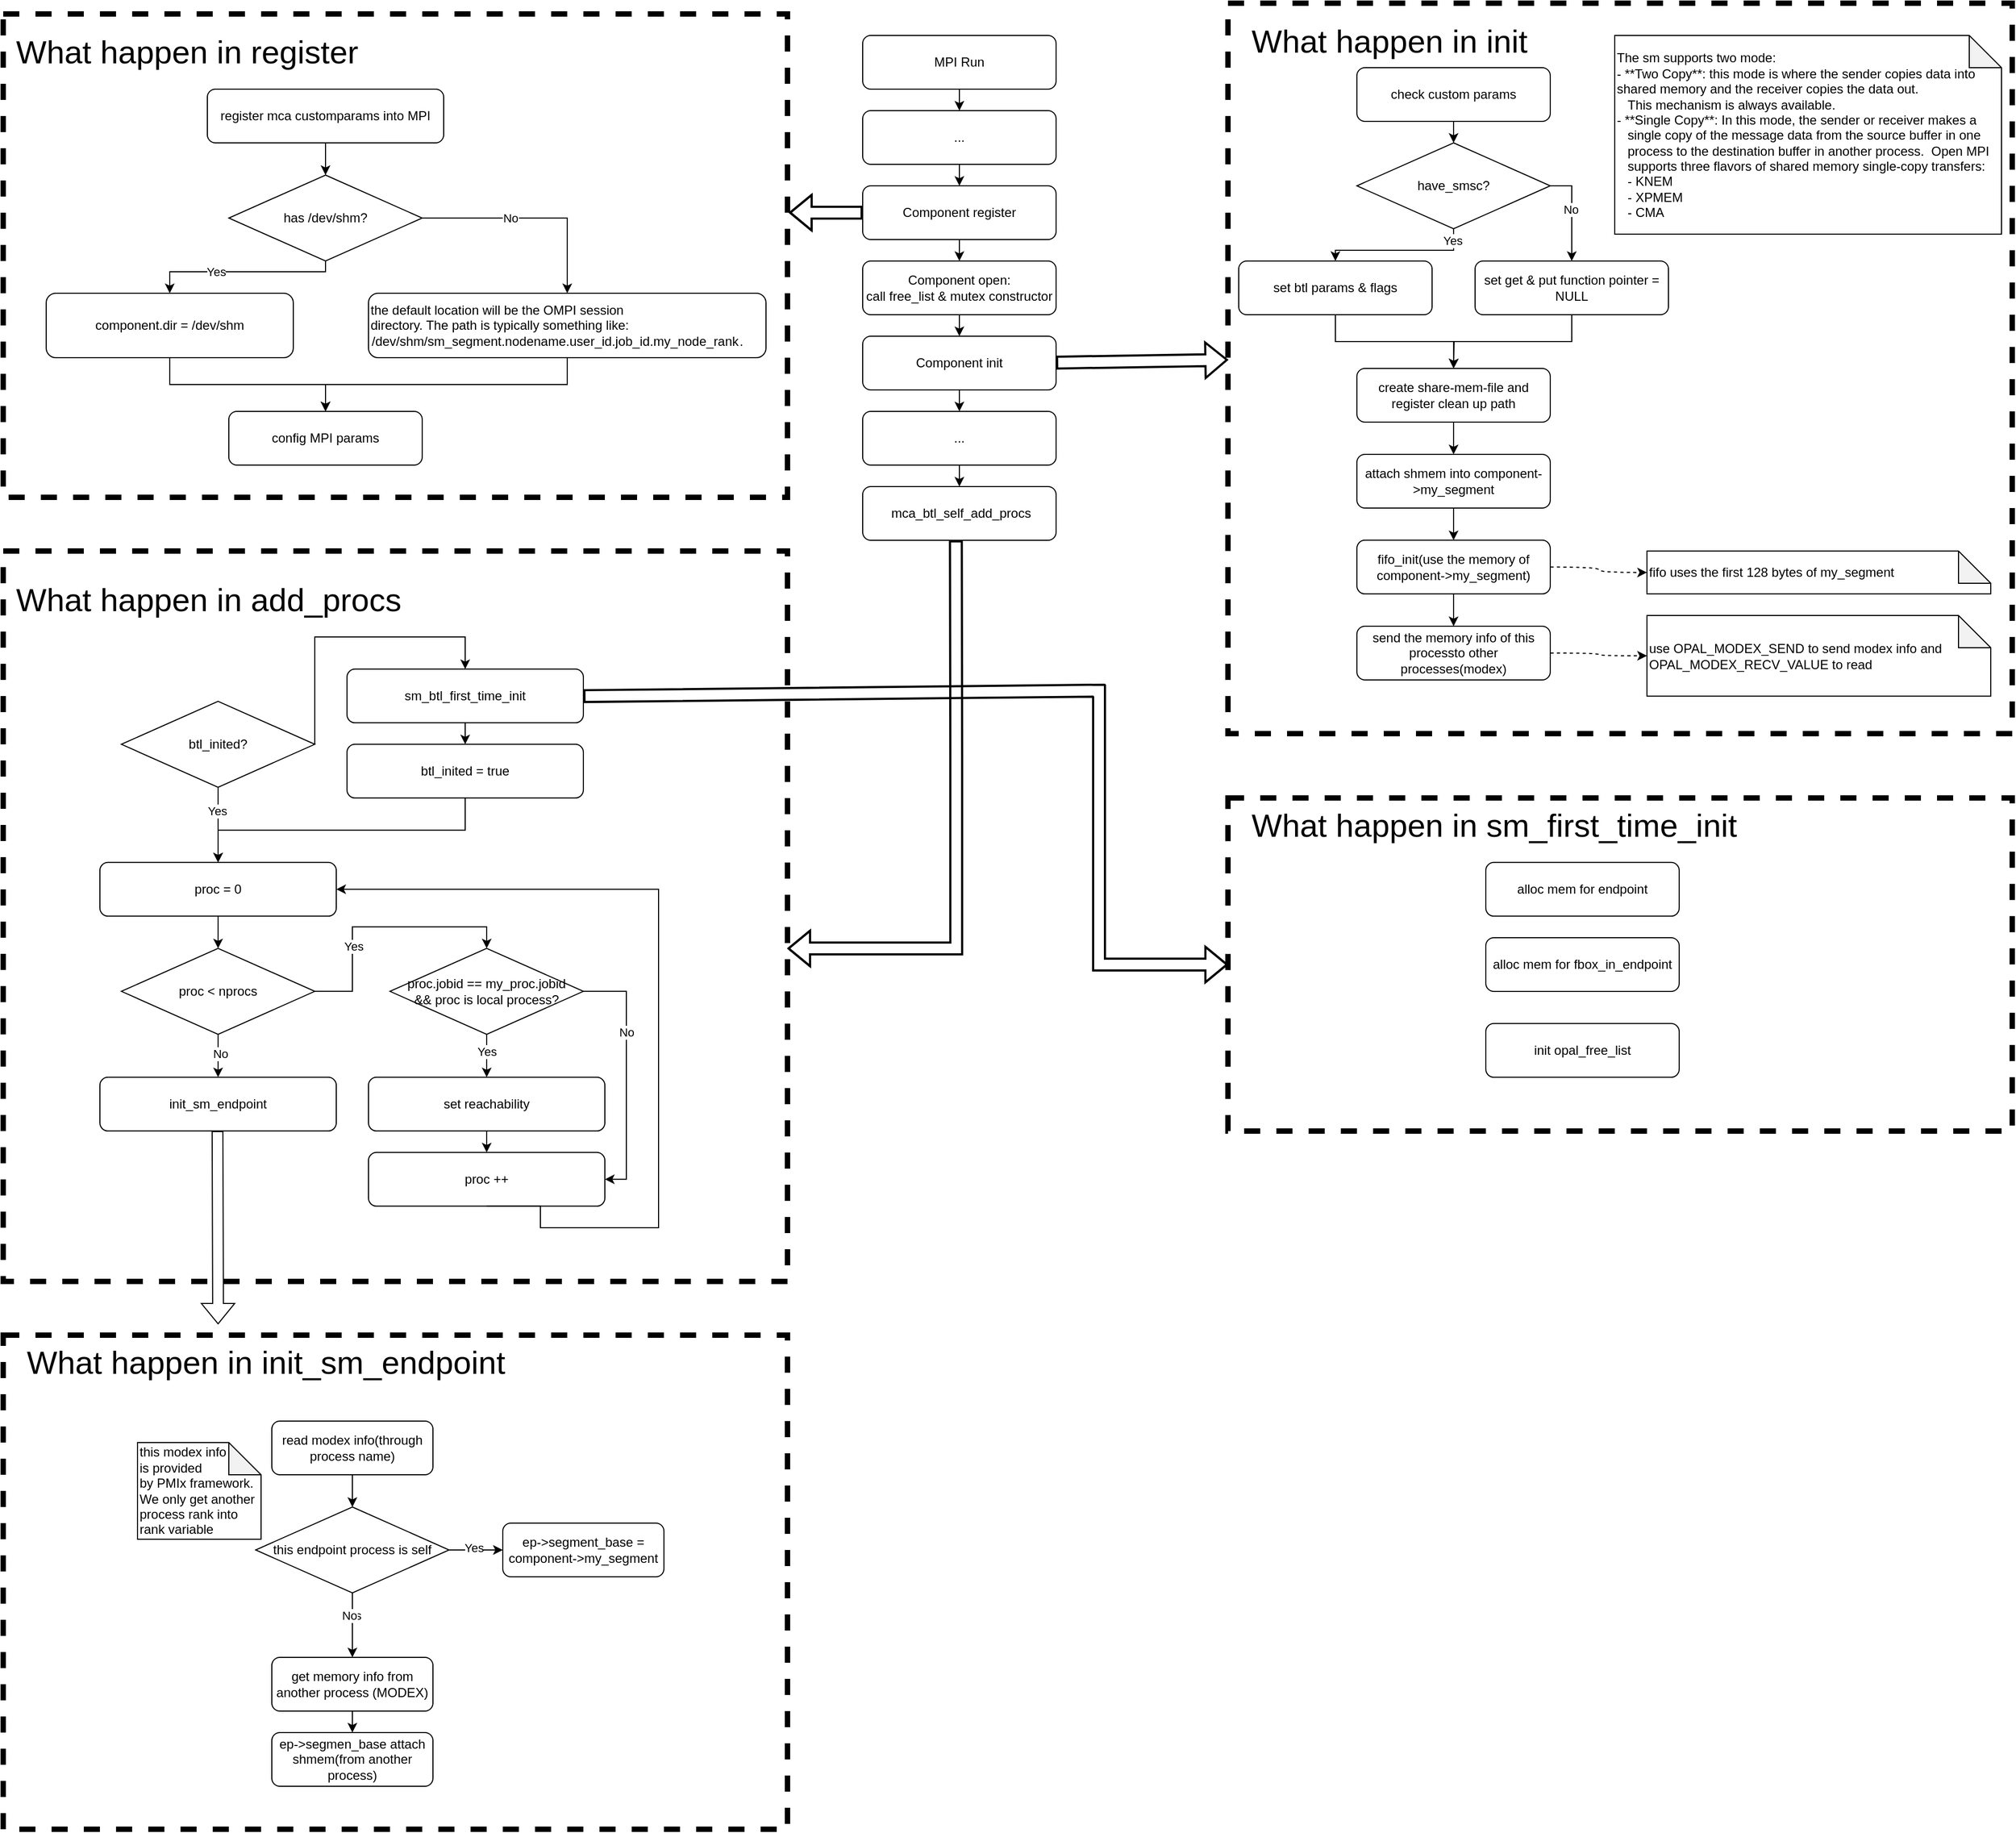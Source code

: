 <mxfile version="28.2.3">
  <diagram name="第 1 页" id="0clAhx5LEloyA3Ilwh2E">
    <mxGraphModel dx="2338" dy="1307" grid="1" gridSize="10" guides="1" tooltips="1" connect="1" arrows="1" fold="1" page="1" pageScale="1" pageWidth="2339" pageHeight="3300" math="0" shadow="0">
      <root>
        <mxCell id="0" />
        <mxCell id="1" parent="0" />
        <mxCell id="79R4VobELtFQxAv8Cn-7-107" value="" style="rounded=0;whiteSpace=wrap;html=1;fillColor=none;dashed=1;strokeWidth=5;" parent="1" vertex="1">
          <mxGeometry x="1200" y="20" width="730" height="680" as="geometry" />
        </mxCell>
        <mxCell id="79R4VobELtFQxAv8Cn-7-38" value="" style="rounded=0;whiteSpace=wrap;html=1;fillColor=none;dashed=1;strokeWidth=5;" parent="1" vertex="1">
          <mxGeometry x="60" y="530" width="730" height="680" as="geometry" />
        </mxCell>
        <mxCell id="79R4VobELtFQxAv8Cn-7-35" value="" style="rounded=0;whiteSpace=wrap;html=1;fillColor=none;dashed=1;strokeWidth=5;" parent="1" vertex="1">
          <mxGeometry x="60" y="30" width="730" height="450" as="geometry" />
        </mxCell>
        <mxCell id="79R4VobELtFQxAv8Cn-7-2" style="edgeStyle=orthogonalEdgeStyle;rounded=0;orthogonalLoop=1;jettySize=auto;html=1;exitX=0.5;exitY=1;exitDx=0;exitDy=0;entryX=0.5;entryY=0;entryDx=0;entryDy=0;fontFamily=Helvetica;fontSize=12;fontColor=default;" parent="1" source="79R4VobELtFQxAv8Cn-7-3" target="79R4VobELtFQxAv8Cn-7-5" edge="1">
          <mxGeometry relative="1" as="geometry" />
        </mxCell>
        <mxCell id="79R4VobELtFQxAv8Cn-7-3" value="MPI Run" style="rounded=1;whiteSpace=wrap;html=1;fillColor=none;" parent="1" vertex="1">
          <mxGeometry x="860" y="50" width="180" height="50" as="geometry" />
        </mxCell>
        <mxCell id="79R4VobELtFQxAv8Cn-7-4" style="edgeStyle=orthogonalEdgeStyle;rounded=0;orthogonalLoop=1;jettySize=auto;html=1;exitX=0.5;exitY=1;exitDx=0;exitDy=0;entryX=0.5;entryY=0;entryDx=0;entryDy=0;fontFamily=Helvetica;fontSize=12;fontColor=default;" parent="1" source="79R4VobELtFQxAv8Cn-7-5" target="79R4VobELtFQxAv8Cn-7-7" edge="1">
          <mxGeometry relative="1" as="geometry" />
        </mxCell>
        <mxCell id="79R4VobELtFQxAv8Cn-7-5" value="..." style="rounded=1;whiteSpace=wrap;html=1;fillColor=none;" parent="1" vertex="1">
          <mxGeometry x="860" y="120" width="180" height="50" as="geometry" />
        </mxCell>
        <mxCell id="79R4VobELtFQxAv8Cn-7-6" style="edgeStyle=orthogonalEdgeStyle;rounded=0;orthogonalLoop=1;jettySize=auto;html=1;exitX=0.5;exitY=1;exitDx=0;exitDy=0;entryX=0.5;entryY=0;entryDx=0;entryDy=0;fontFamily=Helvetica;fontSize=12;fontColor=default;" parent="1" source="79R4VobELtFQxAv8Cn-7-7" target="79R4VobELtFQxAv8Cn-7-9" edge="1">
          <mxGeometry relative="1" as="geometry" />
        </mxCell>
        <mxCell id="79R4VobELtFQxAv8Cn-7-7" value="Component register" style="rounded=1;whiteSpace=wrap;html=1;fillColor=none;" parent="1" vertex="1">
          <mxGeometry x="860" y="190" width="180" height="50" as="geometry" />
        </mxCell>
        <mxCell id="79R4VobELtFQxAv8Cn-7-8" style="edgeStyle=orthogonalEdgeStyle;rounded=0;orthogonalLoop=1;jettySize=auto;html=1;exitX=0.5;exitY=1;exitDx=0;exitDy=0;entryX=0.5;entryY=0;entryDx=0;entryDy=0;fontFamily=Helvetica;fontSize=12;fontColor=default;" parent="1" source="79R4VobELtFQxAv8Cn-7-9" target="79R4VobELtFQxAv8Cn-7-11" edge="1">
          <mxGeometry relative="1" as="geometry" />
        </mxCell>
        <mxCell id="79R4VobELtFQxAv8Cn-7-9" value="Component open:&lt;div&gt;call free_list &amp;amp; mutex constructor&lt;/div&gt;" style="rounded=1;whiteSpace=wrap;html=1;fillColor=none;" parent="1" vertex="1">
          <mxGeometry x="860" y="260" width="180" height="50" as="geometry" />
        </mxCell>
        <mxCell id="79R4VobELtFQxAv8Cn-7-10" style="edgeStyle=orthogonalEdgeStyle;rounded=0;orthogonalLoop=1;jettySize=auto;html=1;exitX=0.5;exitY=1;exitDx=0;exitDy=0;entryX=0.5;entryY=0;entryDx=0;entryDy=0;fontFamily=Helvetica;fontSize=12;fontColor=default;" parent="1" source="79R4VobELtFQxAv8Cn-7-11" target="79R4VobELtFQxAv8Cn-7-13" edge="1">
          <mxGeometry relative="1" as="geometry" />
        </mxCell>
        <mxCell id="79R4VobELtFQxAv8Cn-7-11" value="Component init" style="rounded=1;whiteSpace=wrap;html=1;fillColor=none;" parent="1" vertex="1">
          <mxGeometry x="860" y="330" width="180" height="50" as="geometry" />
        </mxCell>
        <mxCell id="79R4VobELtFQxAv8Cn-7-12" style="edgeStyle=orthogonalEdgeStyle;rounded=0;orthogonalLoop=1;jettySize=auto;html=1;exitX=0.5;exitY=1;exitDx=0;exitDy=0;entryX=0.5;entryY=0;entryDx=0;entryDy=0;fontFamily=Helvetica;fontSize=12;fontColor=default;" parent="1" source="79R4VobELtFQxAv8Cn-7-13" target="79R4VobELtFQxAv8Cn-7-14" edge="1">
          <mxGeometry relative="1" as="geometry" />
        </mxCell>
        <mxCell id="79R4VobELtFQxAv8Cn-7-13" value="..." style="rounded=1;whiteSpace=wrap;html=1;fillColor=none;" parent="1" vertex="1">
          <mxGeometry x="860" y="400" width="180" height="50" as="geometry" />
        </mxCell>
        <mxCell id="79R4VobELtFQxAv8Cn-7-14" value="&amp;nbsp;mca_btl_self_add_procs" style="rounded=1;whiteSpace=wrap;html=1;fillColor=none;" parent="1" vertex="1">
          <mxGeometry x="860" y="470" width="180" height="50" as="geometry" />
        </mxCell>
        <mxCell id="79R4VobELtFQxAv8Cn-7-21" style="edgeStyle=orthogonalEdgeStyle;rounded=0;orthogonalLoop=1;jettySize=auto;html=1;exitX=0.5;exitY=1;exitDx=0;exitDy=0;entryX=0.5;entryY=0;entryDx=0;entryDy=0;" parent="1" source="79R4VobELtFQxAv8Cn-7-18" target="79R4VobELtFQxAv8Cn-7-20" edge="1">
          <mxGeometry relative="1" as="geometry" />
        </mxCell>
        <mxCell id="79R4VobELtFQxAv8Cn-7-18" value="register mca customparams into MPI" style="rounded=1;whiteSpace=wrap;html=1;fillColor=none;" parent="1" vertex="1">
          <mxGeometry x="250" y="100" width="220" height="50" as="geometry" />
        </mxCell>
        <mxCell id="79R4VobELtFQxAv8Cn-7-27" style="edgeStyle=orthogonalEdgeStyle;rounded=0;orthogonalLoop=1;jettySize=auto;html=1;exitX=0.5;exitY=1;exitDx=0;exitDy=0;" parent="1" source="79R4VobELtFQxAv8Cn-7-20" target="79R4VobELtFQxAv8Cn-7-22" edge="1">
          <mxGeometry relative="1" as="geometry">
            <Array as="points">
              <mxPoint x="360" y="270" />
              <mxPoint x="215" y="270" />
            </Array>
          </mxGeometry>
        </mxCell>
        <mxCell id="79R4VobELtFQxAv8Cn-7-28" value="Yes" style="edgeLabel;html=1;align=center;verticalAlign=middle;resizable=0;points=[];" parent="79R4VobELtFQxAv8Cn-7-27" vertex="1" connectable="0">
          <mxGeometry x="0.288" relative="1" as="geometry">
            <mxPoint as="offset" />
          </mxGeometry>
        </mxCell>
        <mxCell id="79R4VobELtFQxAv8Cn-7-29" style="edgeStyle=orthogonalEdgeStyle;rounded=0;orthogonalLoop=1;jettySize=auto;html=1;exitX=1;exitY=0.5;exitDx=0;exitDy=0;entryX=0.5;entryY=0;entryDx=0;entryDy=0;" parent="1" source="79R4VobELtFQxAv8Cn-7-20" target="79R4VobELtFQxAv8Cn-7-23" edge="1">
          <mxGeometry relative="1" as="geometry" />
        </mxCell>
        <mxCell id="79R4VobELtFQxAv8Cn-7-30" value="No" style="edgeLabel;html=1;align=center;verticalAlign=middle;resizable=0;points=[];" parent="79R4VobELtFQxAv8Cn-7-29" vertex="1" connectable="0">
          <mxGeometry x="-0.202" relative="1" as="geometry">
            <mxPoint as="offset" />
          </mxGeometry>
        </mxCell>
        <mxCell id="79R4VobELtFQxAv8Cn-7-20" value="has /dev/shm?" style="rhombus;whiteSpace=wrap;html=1;" parent="1" vertex="1">
          <mxGeometry x="270" y="180" width="180" height="80" as="geometry" />
        </mxCell>
        <mxCell id="79R4VobELtFQxAv8Cn-7-32" style="edgeStyle=orthogonalEdgeStyle;rounded=0;orthogonalLoop=1;jettySize=auto;html=1;exitX=0.5;exitY=1;exitDx=0;exitDy=0;entryX=0.5;entryY=0;entryDx=0;entryDy=0;" parent="1" source="79R4VobELtFQxAv8Cn-7-22" target="79R4VobELtFQxAv8Cn-7-31" edge="1">
          <mxGeometry relative="1" as="geometry" />
        </mxCell>
        <mxCell id="79R4VobELtFQxAv8Cn-7-22" value="component.dir = /dev/shm" style="rounded=1;whiteSpace=wrap;html=1;fillColor=none;" parent="1" vertex="1">
          <mxGeometry x="100" y="290" width="230" height="60" as="geometry" />
        </mxCell>
        <mxCell id="79R4VobELtFQxAv8Cn-7-33" style="edgeStyle=orthogonalEdgeStyle;rounded=0;orthogonalLoop=1;jettySize=auto;html=1;exitX=0.5;exitY=1;exitDx=0;exitDy=0;entryX=0.5;entryY=0;entryDx=0;entryDy=0;" parent="1" source="79R4VobELtFQxAv8Cn-7-23" target="79R4VobELtFQxAv8Cn-7-31" edge="1">
          <mxGeometry relative="1" as="geometry" />
        </mxCell>
        <mxCell id="79R4VobELtFQxAv8Cn-7-23" value="&lt;div&gt;&lt;span style=&quot;background-color: transparent; color: light-dark(rgb(0, 0, 0), rgb(255, 255, 255));&quot;&gt;the default location will be the OMPI session&lt;/span&gt;&lt;/div&gt;&lt;div style=&quot;&quot;&gt;directory. The path is typically something like:&lt;/div&gt;&lt;div&gt;``/dev/shm/sm_segment.nodename.user_id.job_id.my_node_rank``.&lt;/div&gt;" style="rounded=1;whiteSpace=wrap;html=1;fillColor=none;container=1;align=left;" parent="1" vertex="1">
          <mxGeometry x="400" y="290" width="370" height="60" as="geometry" />
        </mxCell>
        <mxCell id="79R4VobELtFQxAv8Cn-7-31" value="config MPI params" style="rounded=1;whiteSpace=wrap;html=1;fillColor=none;" parent="1" vertex="1">
          <mxGeometry x="270" y="400" width="180" height="50" as="geometry" />
        </mxCell>
        <mxCell id="79R4VobELtFQxAv8Cn-7-37" value="What happen in register" style="text;html=1;align=left;verticalAlign=middle;whiteSpace=wrap;rounded=0;fontSize=30;" parent="1" vertex="1">
          <mxGeometry x="70" y="50" width="390" height="30" as="geometry" />
        </mxCell>
        <mxCell id="79R4VobELtFQxAv8Cn-7-39" style="edgeStyle=orthogonalEdgeStyle;rounded=0;orthogonalLoop=1;jettySize=auto;html=1;exitX=0.5;exitY=1;exitDx=0;exitDy=0;entryX=0.5;entryY=0;entryDx=0;entryDy=0;" parent="1" source="79R4VobELtFQxAv8Cn-7-40" target="79R4VobELtFQxAv8Cn-7-45" edge="1">
          <mxGeometry relative="1" as="geometry" />
        </mxCell>
        <mxCell id="79R4VobELtFQxAv8Cn-7-40" value="proc = 0" style="rounded=1;whiteSpace=wrap;html=1;fillColor=none;" parent="1" vertex="1">
          <mxGeometry x="150" y="819.93" width="220" height="50" as="geometry" />
        </mxCell>
        <mxCell id="79R4VobELtFQxAv8Cn-7-55" style="edgeStyle=orthogonalEdgeStyle;rounded=0;orthogonalLoop=1;jettySize=auto;html=1;exitX=1;exitY=0.5;exitDx=0;exitDy=0;entryX=0.5;entryY=0;entryDx=0;entryDy=0;" parent="1" source="79R4VobELtFQxAv8Cn-7-45" target="79R4VobELtFQxAv8Cn-7-54" edge="1">
          <mxGeometry relative="1" as="geometry" />
        </mxCell>
        <mxCell id="79R4VobELtFQxAv8Cn-7-56" value="Yes" style="edgeLabel;html=1;align=center;verticalAlign=middle;resizable=0;points=[];" parent="79R4VobELtFQxAv8Cn-7-55" vertex="1" connectable="0">
          <mxGeometry x="-0.354" y="-1" relative="1" as="geometry">
            <mxPoint as="offset" />
          </mxGeometry>
        </mxCell>
        <mxCell id="79R4VobELtFQxAv8Cn-7-59" style="edgeStyle=orthogonalEdgeStyle;rounded=0;orthogonalLoop=1;jettySize=auto;html=1;exitX=0.5;exitY=1;exitDx=0;exitDy=0;entryX=0.5;entryY=0;entryDx=0;entryDy=0;" parent="1" source="79R4VobELtFQxAv8Cn-7-45" target="79R4VobELtFQxAv8Cn-7-58" edge="1">
          <mxGeometry relative="1" as="geometry" />
        </mxCell>
        <mxCell id="79R4VobELtFQxAv8Cn-7-73" value="No" style="edgeLabel;html=1;align=center;verticalAlign=middle;resizable=0;points=[];" parent="79R4VobELtFQxAv8Cn-7-59" vertex="1" connectable="0">
          <mxGeometry x="-0.128" y="2" relative="1" as="geometry">
            <mxPoint as="offset" />
          </mxGeometry>
        </mxCell>
        <mxCell id="79R4VobELtFQxAv8Cn-7-45" value="proc &amp;lt; nprocs" style="rhombus;whiteSpace=wrap;html=1;fillColor=none;" parent="1" vertex="1">
          <mxGeometry x="170" y="899.93" width="180" height="80" as="geometry" />
        </mxCell>
        <mxCell id="79R4VobELtFQxAv8Cn-7-51" value="What happen in add_procs" style="text;html=1;align=left;verticalAlign=middle;whiteSpace=wrap;rounded=0;fontSize=30;" parent="1" vertex="1">
          <mxGeometry x="70" y="560" width="390" height="30" as="geometry" />
        </mxCell>
        <mxCell id="79R4VobELtFQxAv8Cn-7-62" style="edgeStyle=orthogonalEdgeStyle;rounded=0;orthogonalLoop=1;jettySize=auto;html=1;exitX=0.5;exitY=1;exitDx=0;exitDy=0;entryX=0.5;entryY=0;entryDx=0;entryDy=0;" parent="1" source="79R4VobELtFQxAv8Cn-7-54" target="79R4VobELtFQxAv8Cn-7-61" edge="1">
          <mxGeometry relative="1" as="geometry" />
        </mxCell>
        <mxCell id="79R4VobELtFQxAv8Cn-7-66" value="Yes" style="edgeLabel;html=1;align=center;verticalAlign=middle;resizable=0;points=[];" parent="79R4VobELtFQxAv8Cn-7-62" vertex="1" connectable="0">
          <mxGeometry x="-0.189" relative="1" as="geometry">
            <mxPoint as="offset" />
          </mxGeometry>
        </mxCell>
        <mxCell id="79R4VobELtFQxAv8Cn-7-64" style="edgeStyle=orthogonalEdgeStyle;rounded=0;orthogonalLoop=1;jettySize=auto;html=1;exitX=1;exitY=0.5;exitDx=0;exitDy=0;entryX=1;entryY=0.5;entryDx=0;entryDy=0;" parent="1" source="79R4VobELtFQxAv8Cn-7-54" target="79R4VobELtFQxAv8Cn-7-63" edge="1">
          <mxGeometry relative="1" as="geometry" />
        </mxCell>
        <mxCell id="79R4VobELtFQxAv8Cn-7-67" value="No" style="edgeLabel;html=1;align=center;verticalAlign=middle;resizable=0;points=[];" parent="79R4VobELtFQxAv8Cn-7-64" vertex="1" connectable="0">
          <mxGeometry x="-0.342" relative="1" as="geometry">
            <mxPoint as="offset" />
          </mxGeometry>
        </mxCell>
        <mxCell id="79R4VobELtFQxAv8Cn-7-54" value="proc.jobid == my_proc.jobid&lt;div&gt;&amp;amp;&amp;amp; proc is local process?&lt;/div&gt;" style="rhombus;whiteSpace=wrap;html=1;fillColor=none;" parent="1" vertex="1">
          <mxGeometry x="420" y="899.93" width="180" height="80" as="geometry" />
        </mxCell>
        <mxCell id="79R4VobELtFQxAv8Cn-7-58" value="init_sm_endpoint" style="rounded=1;whiteSpace=wrap;html=1;fillColor=none;" parent="1" vertex="1">
          <mxGeometry x="150" y="1019.93" width="220" height="50" as="geometry" />
        </mxCell>
        <mxCell id="79R4VobELtFQxAv8Cn-7-68" style="edgeStyle=orthogonalEdgeStyle;rounded=0;orthogonalLoop=1;jettySize=auto;html=1;exitX=0.5;exitY=1;exitDx=0;exitDy=0;entryX=0.5;entryY=0;entryDx=0;entryDy=0;" parent="1" source="79R4VobELtFQxAv8Cn-7-61" target="79R4VobELtFQxAv8Cn-7-63" edge="1">
          <mxGeometry relative="1" as="geometry" />
        </mxCell>
        <mxCell id="79R4VobELtFQxAv8Cn-7-61" value="set reachability" style="rounded=1;whiteSpace=wrap;html=1;fillColor=none;" parent="1" vertex="1">
          <mxGeometry x="400" y="1019.93" width="220" height="50" as="geometry" />
        </mxCell>
        <mxCell id="79R4VobELtFQxAv8Cn-7-65" style="edgeStyle=orthogonalEdgeStyle;rounded=0;orthogonalLoop=1;jettySize=auto;html=1;exitX=0.5;exitY=1;exitDx=0;exitDy=0;entryX=1;entryY=0.5;entryDx=0;entryDy=0;" parent="1" source="79R4VobELtFQxAv8Cn-7-63" target="79R4VobELtFQxAv8Cn-7-40" edge="1">
          <mxGeometry relative="1" as="geometry">
            <Array as="points">
              <mxPoint x="560" y="1139.93" />
              <mxPoint x="560" y="1159.93" />
              <mxPoint x="670" y="1159.93" />
              <mxPoint x="670" y="844.93" />
            </Array>
          </mxGeometry>
        </mxCell>
        <mxCell id="79R4VobELtFQxAv8Cn-7-63" value="proc ++" style="rounded=1;whiteSpace=wrap;html=1;fillColor=none;" parent="1" vertex="1">
          <mxGeometry x="400" y="1089.93" width="220" height="50" as="geometry" />
        </mxCell>
        <mxCell id="79R4VobELtFQxAv8Cn-7-71" value="" style="rounded=0;whiteSpace=wrap;html=1;fillColor=none;dashed=1;strokeWidth=5;" parent="1" vertex="1">
          <mxGeometry x="60" y="1260" width="730" height="460" as="geometry" />
        </mxCell>
        <mxCell id="79R4VobELtFQxAv8Cn-7-72" value="What happen in init_sm_endpoint" style="text;html=1;align=left;verticalAlign=middle;whiteSpace=wrap;rounded=0;fontSize=30;" parent="1" vertex="1">
          <mxGeometry x="80" y="1270" width="460" height="30" as="geometry" />
        </mxCell>
        <mxCell id="79R4VobELtFQxAv8Cn-7-75" style="edgeStyle=orthogonalEdgeStyle;rounded=0;orthogonalLoop=1;jettySize=auto;html=1;exitX=0.5;exitY=1;exitDx=0;exitDy=0;entryX=0.5;entryY=0;entryDx=0;entryDy=0;" parent="1" source="79R4VobELtFQxAv8Cn-7-74" target="79R4VobELtFQxAv8Cn-7-40" edge="1">
          <mxGeometry relative="1" as="geometry" />
        </mxCell>
        <mxCell id="79R4VobELtFQxAv8Cn-7-76" value="Yes" style="edgeLabel;html=1;align=center;verticalAlign=middle;resizable=0;points=[];" parent="79R4VobELtFQxAv8Cn-7-75" vertex="1" connectable="0">
          <mxGeometry x="-0.377" y="-1" relative="1" as="geometry">
            <mxPoint as="offset" />
          </mxGeometry>
        </mxCell>
        <mxCell id="79R4VobELtFQxAv8Cn-7-78" style="edgeStyle=orthogonalEdgeStyle;rounded=0;orthogonalLoop=1;jettySize=auto;html=1;exitX=1;exitY=0.5;exitDx=0;exitDy=0;entryX=0.5;entryY=0;entryDx=0;entryDy=0;" parent="1" source="79R4VobELtFQxAv8Cn-7-74" target="79R4VobELtFQxAv8Cn-7-77" edge="1">
          <mxGeometry relative="1" as="geometry">
            <Array as="points">
              <mxPoint x="350" y="609.93" />
              <mxPoint x="490" y="609.93" />
            </Array>
          </mxGeometry>
        </mxCell>
        <mxCell id="79R4VobELtFQxAv8Cn-7-74" value="btl_inited?" style="rhombus;whiteSpace=wrap;html=1;fillColor=none;" parent="1" vertex="1">
          <mxGeometry x="170" y="669.93" width="180" height="80" as="geometry" />
        </mxCell>
        <mxCell id="79R4VobELtFQxAv8Cn-7-80" style="edgeStyle=orthogonalEdgeStyle;rounded=0;orthogonalLoop=1;jettySize=auto;html=1;exitX=0.5;exitY=1;exitDx=0;exitDy=0;entryX=0.5;entryY=0;entryDx=0;entryDy=0;" parent="1" source="79R4VobELtFQxAv8Cn-7-77" target="79R4VobELtFQxAv8Cn-7-79" edge="1">
          <mxGeometry relative="1" as="geometry" />
        </mxCell>
        <mxCell id="79R4VobELtFQxAv8Cn-7-77" value="sm_btl_first_time_init" style="rounded=1;whiteSpace=wrap;html=1;fillColor=none;" parent="1" vertex="1">
          <mxGeometry x="380" y="639.93" width="220" height="50" as="geometry" />
        </mxCell>
        <mxCell id="79R4VobELtFQxAv8Cn-7-81" style="edgeStyle=orthogonalEdgeStyle;rounded=0;orthogonalLoop=1;jettySize=auto;html=1;exitX=0.5;exitY=1;exitDx=0;exitDy=0;entryX=0.5;entryY=0;entryDx=0;entryDy=0;" parent="1" source="79R4VobELtFQxAv8Cn-7-79" target="79R4VobELtFQxAv8Cn-7-40" edge="1">
          <mxGeometry relative="1" as="geometry" />
        </mxCell>
        <mxCell id="79R4VobELtFQxAv8Cn-7-79" value="btl_inited = true" style="rounded=1;whiteSpace=wrap;html=1;fillColor=none;" parent="1" vertex="1">
          <mxGeometry x="380" y="709.93" width="220" height="50" as="geometry" />
        </mxCell>
        <mxCell id="79R4VobELtFQxAv8Cn-7-88" style="edgeStyle=orthogonalEdgeStyle;rounded=0;orthogonalLoop=1;jettySize=auto;html=1;exitX=0.5;exitY=1;exitDx=0;exitDy=0;entryX=0.5;entryY=0;entryDx=0;entryDy=0;" parent="1" source="79R4VobELtFQxAv8Cn-7-85" target="79R4VobELtFQxAv8Cn-7-87" edge="1">
          <mxGeometry relative="1" as="geometry" />
        </mxCell>
        <mxCell id="79R4VobELtFQxAv8Cn-7-85" value="check custom params" style="rounded=1;whiteSpace=wrap;html=1;fillColor=none;" parent="1" vertex="1">
          <mxGeometry x="1320" y="80" width="180" height="50" as="geometry" />
        </mxCell>
        <mxCell id="79R4VobELtFQxAv8Cn-7-93" style="edgeStyle=orthogonalEdgeStyle;rounded=0;orthogonalLoop=1;jettySize=auto;html=1;exitX=0.5;exitY=1;exitDx=0;exitDy=0;entryX=0.5;entryY=0;entryDx=0;entryDy=0;" parent="1" source="79R4VobELtFQxAv8Cn-7-87" target="79R4VobELtFQxAv8Cn-7-91" edge="1">
          <mxGeometry relative="1" as="geometry" />
        </mxCell>
        <mxCell id="79R4VobELtFQxAv8Cn-7-97" value="Yes" style="edgeLabel;html=1;align=center;verticalAlign=middle;resizable=0;points=[];" parent="79R4VobELtFQxAv8Cn-7-93" vertex="1" connectable="0">
          <mxGeometry x="-0.852" y="-1" relative="1" as="geometry">
            <mxPoint as="offset" />
          </mxGeometry>
        </mxCell>
        <mxCell id="79R4VobELtFQxAv8Cn-7-95" style="edgeStyle=orthogonalEdgeStyle;rounded=0;orthogonalLoop=1;jettySize=auto;html=1;exitX=1;exitY=0.5;exitDx=0;exitDy=0;entryX=0.5;entryY=0;entryDx=0;entryDy=0;" parent="1" source="79R4VobELtFQxAv8Cn-7-87" target="79R4VobELtFQxAv8Cn-7-92" edge="1">
          <mxGeometry relative="1" as="geometry" />
        </mxCell>
        <mxCell id="79R4VobELtFQxAv8Cn-7-96" value="No" style="edgeLabel;html=1;align=center;verticalAlign=middle;resizable=0;points=[];" parent="79R4VobELtFQxAv8Cn-7-95" vertex="1" connectable="0">
          <mxGeometry x="-0.08" y="-1" relative="1" as="geometry">
            <mxPoint as="offset" />
          </mxGeometry>
        </mxCell>
        <mxCell id="79R4VobELtFQxAv8Cn-7-87" value="have_smsc?" style="rhombus;whiteSpace=wrap;html=1;fillColor=none;" parent="1" vertex="1">
          <mxGeometry x="1320" y="150" width="180" height="80" as="geometry" />
        </mxCell>
        <mxCell id="79R4VobELtFQxAv8Cn-7-89" value="The sm supports two mode:&lt;div&gt;- **Two Copy**:&amp;nbsp;&lt;span style=&quot;background-color: transparent;&quot;&gt;this mode is&amp;nbsp;&lt;/span&gt;&lt;span style=&quot;background-color: transparent; color: light-dark(rgb(0, 0, 0), rgb(255, 255, 255));&quot;&gt;where the sender copies data into shared memory and the receiver&amp;nbsp;&lt;/span&gt;&lt;span style=&quot;background-color: transparent; color: light-dark(rgb(0, 0, 0), rgb(255, 255, 255));&quot;&gt;copies the data out.&lt;/span&gt;&lt;/div&gt;&lt;div&gt;&lt;span style=&quot;background-color: transparent; color: light-dark(rgb(0, 0, 0), rgb(255, 255, 255));&quot;&gt;&amp;nbsp; &amp;nbsp;This mechanism is always available.&lt;/span&gt;&lt;/div&gt;&lt;div&gt;&lt;span style=&quot;background-color: transparent; color: light-dark(rgb(0, 0, 0), rgb(255, 255, 255));&quot;&gt;- **Single Copy**:&amp;nbsp;&lt;/span&gt;&lt;span style=&quot;background-color: transparent;&quot;&gt;In this mode, the sender or receiver makes a&lt;/span&gt;&lt;/div&gt;&lt;div&gt;&amp;nbsp; &amp;nbsp;single copy of the message data from the source buffer in one&lt;/div&gt;&lt;div&gt;&amp;nbsp; &amp;nbsp;process to the destination buffer in another process.&amp;nbsp; Open MPI&lt;/div&gt;&lt;div&gt;&amp;nbsp; &amp;nbsp;supports three flavors of shared memory single-copy transfers:&lt;/div&gt;&lt;div&gt;&amp;nbsp; &amp;nbsp;- KNEM&lt;/div&gt;&lt;div&gt;&amp;nbsp; &amp;nbsp;- XPMEM&lt;/div&gt;&lt;div&gt;&amp;nbsp; &amp;nbsp;- CMA&lt;/div&gt;" style="shape=note;whiteSpace=wrap;html=1;backgroundOutline=1;darkOpacity=0.05;fillColor=none;align=left;" parent="1" vertex="1">
          <mxGeometry x="1560" y="50" width="360" height="185" as="geometry" />
        </mxCell>
        <mxCell id="79R4VobELtFQxAv8Cn-7-90" style="edgeStyle=orthogonalEdgeStyle;rounded=0;orthogonalLoop=1;jettySize=auto;html=1;exitX=0.5;exitY=1;exitDx=0;exitDy=0;exitPerimeter=0;" parent="1" source="79R4VobELtFQxAv8Cn-7-89" target="79R4VobELtFQxAv8Cn-7-89" edge="1">
          <mxGeometry relative="1" as="geometry" />
        </mxCell>
        <mxCell id="79R4VobELtFQxAv8Cn-7-99" style="edgeStyle=orthogonalEdgeStyle;rounded=0;orthogonalLoop=1;jettySize=auto;html=1;exitX=0.5;exitY=1;exitDx=0;exitDy=0;entryX=0.5;entryY=0;entryDx=0;entryDy=0;" parent="1" source="79R4VobELtFQxAv8Cn-7-91" target="79R4VobELtFQxAv8Cn-7-98" edge="1">
          <mxGeometry relative="1" as="geometry" />
        </mxCell>
        <mxCell id="79R4VobELtFQxAv8Cn-7-91" value="set btl params &amp;amp; flags" style="rounded=1;whiteSpace=wrap;html=1;fillColor=none;" parent="1" vertex="1">
          <mxGeometry x="1210" y="260" width="180" height="50" as="geometry" />
        </mxCell>
        <mxCell id="79R4VobELtFQxAv8Cn-7-100" style="edgeStyle=orthogonalEdgeStyle;rounded=0;orthogonalLoop=1;jettySize=auto;html=1;exitX=0.5;exitY=1;exitDx=0;exitDy=0;" parent="1" source="79R4VobELtFQxAv8Cn-7-92" edge="1">
          <mxGeometry relative="1" as="geometry">
            <mxPoint x="1410" y="360" as="targetPoint" />
          </mxGeometry>
        </mxCell>
        <mxCell id="79R4VobELtFQxAv8Cn-7-92" value="set get &amp;amp; put function pointer = NULL" style="rounded=1;whiteSpace=wrap;html=1;fillColor=none;" parent="1" vertex="1">
          <mxGeometry x="1430" y="260" width="180" height="50" as="geometry" />
        </mxCell>
        <mxCell id="79R4VobELtFQxAv8Cn-7-102" style="edgeStyle=orthogonalEdgeStyle;rounded=0;orthogonalLoop=1;jettySize=auto;html=1;exitX=0.5;exitY=1;exitDx=0;exitDy=0;entryX=0.5;entryY=0;entryDx=0;entryDy=0;" parent="1" source="79R4VobELtFQxAv8Cn-7-98" target="79R4VobELtFQxAv8Cn-7-101" edge="1">
          <mxGeometry relative="1" as="geometry" />
        </mxCell>
        <mxCell id="79R4VobELtFQxAv8Cn-7-98" value="create share-mem-file and register clean up path" style="rounded=1;whiteSpace=wrap;html=1;fillColor=none;" parent="1" vertex="1">
          <mxGeometry x="1320" y="360" width="180" height="50" as="geometry" />
        </mxCell>
        <mxCell id="79R4VobELtFQxAv8Cn-7-104" style="edgeStyle=orthogonalEdgeStyle;rounded=0;orthogonalLoop=1;jettySize=auto;html=1;exitX=0.5;exitY=1;exitDx=0;exitDy=0;entryX=0.5;entryY=0;entryDx=0;entryDy=0;" parent="1" source="79R4VobELtFQxAv8Cn-7-101" target="79R4VobELtFQxAv8Cn-7-103" edge="1">
          <mxGeometry relative="1" as="geometry" />
        </mxCell>
        <mxCell id="79R4VobELtFQxAv8Cn-7-101" value="attach shmem into component-&amp;gt;my_segment" style="rounded=1;whiteSpace=wrap;html=1;fillColor=none;" parent="1" vertex="1">
          <mxGeometry x="1320" y="440" width="180" height="50" as="geometry" />
        </mxCell>
        <mxCell id="79R4VobELtFQxAv8Cn-7-106" style="edgeStyle=orthogonalEdgeStyle;rounded=0;orthogonalLoop=1;jettySize=auto;html=1;exitX=0.5;exitY=1;exitDx=0;exitDy=0;entryX=0.5;entryY=0;entryDx=0;entryDy=0;" parent="1" source="79R4VobELtFQxAv8Cn-7-103" target="79R4VobELtFQxAv8Cn-7-105" edge="1">
          <mxGeometry relative="1" as="geometry" />
        </mxCell>
        <mxCell id="79R4VobELtFQxAv8Cn-7-122" value="" style="edgeStyle=orthogonalEdgeStyle;rounded=0;orthogonalLoop=1;jettySize=auto;html=1;dashed=1;curved=1;" parent="1" source="79R4VobELtFQxAv8Cn-7-103" target="79R4VobELtFQxAv8Cn-7-121" edge="1">
          <mxGeometry relative="1" as="geometry" />
        </mxCell>
        <mxCell id="79R4VobELtFQxAv8Cn-7-103" value="fifo_init(use the memory of component-&amp;gt;my_segment)" style="rounded=1;whiteSpace=wrap;html=1;fillColor=none;" parent="1" vertex="1">
          <mxGeometry x="1320" y="519.93" width="180" height="50" as="geometry" />
        </mxCell>
        <mxCell id="79R4VobELtFQxAv8Cn-7-120" value="" style="edgeStyle=orthogonalEdgeStyle;rounded=0;orthogonalLoop=1;jettySize=auto;html=1;dashed=1;curved=1;" parent="1" source="79R4VobELtFQxAv8Cn-7-105" target="79R4VobELtFQxAv8Cn-7-117" edge="1">
          <mxGeometry relative="1" as="geometry" />
        </mxCell>
        <mxCell id="79R4VobELtFQxAv8Cn-7-105" value="send the memory info of this processto other processes(modex)" style="rounded=1;whiteSpace=wrap;html=1;fillColor=none;" parent="1" vertex="1">
          <mxGeometry x="1320" y="600" width="180" height="50" as="geometry" />
        </mxCell>
        <mxCell id="79R4VobELtFQxAv8Cn-7-108" value="What happen in init" style="text;html=1;align=left;verticalAlign=middle;whiteSpace=wrap;rounded=0;fontSize=30;" parent="1" vertex="1">
          <mxGeometry x="1220" y="40" width="280" height="30" as="geometry" />
        </mxCell>
        <mxCell id="79R4VobELtFQxAv8Cn-7-113" value="" style="shape=flexArrow;endArrow=classic;html=1;rounded=0;strokeWidth=2;" parent="1" edge="1">
          <mxGeometry width="50" height="50" relative="1" as="geometry">
            <mxPoint x="1040" y="354.6" as="sourcePoint" />
            <mxPoint x="1200" y="352" as="targetPoint" />
          </mxGeometry>
        </mxCell>
        <mxCell id="79R4VobELtFQxAv8Cn-7-114" value="" style="shape=flexArrow;endArrow=classic;html=1;rounded=0;exitX=0;exitY=0.5;exitDx=0;exitDy=0;entryX=1.002;entryY=0.411;entryDx=0;entryDy=0;entryPerimeter=0;strokeWidth=2;" parent="1" source="79R4VobELtFQxAv8Cn-7-7" target="79R4VobELtFQxAv8Cn-7-35" edge="1">
          <mxGeometry width="50" height="50" relative="1" as="geometry">
            <mxPoint x="850" y="214.6" as="sourcePoint" />
            <mxPoint x="800" y="220" as="targetPoint" />
            <Array as="points">
              <mxPoint x="830" y="215" />
            </Array>
          </mxGeometry>
        </mxCell>
        <mxCell id="79R4VobELtFQxAv8Cn-7-115" value="" style="shape=flexArrow;endArrow=classic;html=1;rounded=0;strokeWidth=2;" parent="1" edge="1">
          <mxGeometry width="50" height="50" relative="1" as="geometry">
            <mxPoint x="946.74" y="520" as="sourcePoint" />
            <mxPoint x="790" y="900" as="targetPoint" />
            <Array as="points">
              <mxPoint x="947.08" y="720" />
              <mxPoint x="947.08" y="900" />
            </Array>
          </mxGeometry>
        </mxCell>
        <mxCell id="79R4VobELtFQxAv8Cn-7-116" value="" style="shape=flexArrow;endArrow=classic;html=1;rounded=0;" parent="1" edge="1">
          <mxGeometry width="50" height="50" relative="1" as="geometry">
            <mxPoint x="259.47" y="1069.93" as="sourcePoint" />
            <mxPoint x="260" y="1250" as="targetPoint" />
          </mxGeometry>
        </mxCell>
        <mxCell id="79R4VobELtFQxAv8Cn-7-117" value="use&amp;nbsp;OPAL_MODEX_SEND to send modex info and OPAL_MODEX_RECV_VALUE to read" style="shape=note;whiteSpace=wrap;html=1;backgroundOutline=1;darkOpacity=0.05;fillColor=none;align=left;" parent="1" vertex="1">
          <mxGeometry x="1590" y="590" width="320" height="75.07" as="geometry" />
        </mxCell>
        <mxCell id="79R4VobELtFQxAv8Cn-7-121" value="fifo uses the first 128 bytes of my_segment" style="shape=note;whiteSpace=wrap;html=1;backgroundOutline=1;darkOpacity=0.05;fillColor=none;align=left;" parent="1" vertex="1">
          <mxGeometry x="1590" y="530" width="320" height="39.93" as="geometry" />
        </mxCell>
        <mxCell id="79R4VobELtFQxAv8Cn-7-126" value="" style="edgeStyle=orthogonalEdgeStyle;rounded=0;orthogonalLoop=1;jettySize=auto;html=1;" parent="1" source="79R4VobELtFQxAv8Cn-7-124" edge="1">
          <mxGeometry relative="1" as="geometry">
            <mxPoint x="385" y="1420" as="targetPoint" />
          </mxGeometry>
        </mxCell>
        <mxCell id="79R4VobELtFQxAv8Cn-7-124" value="read modex info(through process name)" style="rounded=1;whiteSpace=wrap;html=1;fillColor=none;" parent="1" vertex="1">
          <mxGeometry x="310" y="1340" width="150" height="50" as="geometry" />
        </mxCell>
        <mxCell id="79R4VobELtFQxAv8Cn-7-127" value="this modex info&amp;nbsp;&lt;div&gt;is provided&lt;div&gt;by PMIx framework.&amp;nbsp;&lt;div&gt;We only get another&lt;/div&gt;&lt;div&gt;process&amp;nbsp;&lt;span style=&quot;background-color: transparent; color: light-dark(rgb(0, 0, 0), rgb(255, 255, 255));&quot;&gt;rank into&lt;/span&gt;&lt;/div&gt;&lt;div&gt;&lt;span style=&quot;background-color: transparent; color: light-dark(rgb(0, 0, 0), rgb(255, 255, 255));&quot;&gt;rank variable&lt;/span&gt;&lt;/div&gt;&lt;/div&gt;&lt;/div&gt;" style="shape=note;whiteSpace=wrap;html=1;backgroundOutline=1;darkOpacity=0.05;fillColor=none;align=left;" parent="1" vertex="1">
          <mxGeometry x="185" y="1360" width="115" height="90" as="geometry" />
        </mxCell>
        <mxCell id="79R4VobELtFQxAv8Cn-7-131" value="" style="edgeStyle=orthogonalEdgeStyle;rounded=0;orthogonalLoop=1;jettySize=auto;html=1;" parent="1" source="79R4VobELtFQxAv8Cn-7-128" target="79R4VobELtFQxAv8Cn-7-129" edge="1">
          <mxGeometry relative="1" as="geometry" />
        </mxCell>
        <mxCell id="79R4VobELtFQxAv8Cn-7-132" value="Yes" style="edgeLabel;html=1;align=center;verticalAlign=middle;resizable=0;points=[];" parent="79R4VobELtFQxAv8Cn-7-131" vertex="1" connectable="0">
          <mxGeometry x="-0.322" y="-1" relative="1" as="geometry">
            <mxPoint as="offset" />
          </mxGeometry>
        </mxCell>
        <mxCell id="79R4VobELtFQxAv8Cn-7-133" value="No" style="edgeLabel;html=1;align=center;verticalAlign=middle;resizable=0;points=[];" parent="79R4VobELtFQxAv8Cn-7-131" vertex="1" connectable="0">
          <mxGeometry x="-0.322" y="-3" relative="1" as="geometry">
            <mxPoint as="offset" />
          </mxGeometry>
        </mxCell>
        <mxCell id="79R4VobELtFQxAv8Cn-7-134" value="" style="edgeStyle=orthogonalEdgeStyle;rounded=0;orthogonalLoop=1;jettySize=auto;html=1;" parent="1" source="79R4VobELtFQxAv8Cn-7-128" target="79R4VobELtFQxAv8Cn-7-130" edge="1">
          <mxGeometry relative="1" as="geometry" />
        </mxCell>
        <mxCell id="79R4VobELtFQxAv8Cn-7-135" value="Yes" style="edgeLabel;html=1;align=center;verticalAlign=middle;resizable=0;points=[];" parent="79R4VobELtFQxAv8Cn-7-134" vertex="1" connectable="0">
          <mxGeometry x="-0.098" y="2" relative="1" as="geometry">
            <mxPoint as="offset" />
          </mxGeometry>
        </mxCell>
        <mxCell id="79R4VobELtFQxAv8Cn-7-128" value="this endpoint process is self" style="rhombus;whiteSpace=wrap;html=1;fillColor=none;" parent="1" vertex="1">
          <mxGeometry x="295" y="1420" width="180" height="80" as="geometry" />
        </mxCell>
        <mxCell id="95oa1PHuZL-g6GC6NEn--2" style="edgeStyle=orthogonalEdgeStyle;rounded=0;orthogonalLoop=1;jettySize=auto;html=1;exitX=0.5;exitY=1;exitDx=0;exitDy=0;entryX=0.5;entryY=0;entryDx=0;entryDy=0;" parent="1" source="79R4VobELtFQxAv8Cn-7-129" target="95oa1PHuZL-g6GC6NEn--1" edge="1">
          <mxGeometry relative="1" as="geometry" />
        </mxCell>
        <mxCell id="79R4VobELtFQxAv8Cn-7-129" value="get memory info from another process (MODEX)" style="rounded=1;whiteSpace=wrap;html=1;fillColor=none;" parent="1" vertex="1">
          <mxGeometry x="310" y="1560" width="150" height="50" as="geometry" />
        </mxCell>
        <mxCell id="79R4VobELtFQxAv8Cn-7-130" value="ep-&amp;gt;segment_base = component-&amp;gt;my_segment" style="rounded=1;whiteSpace=wrap;html=1;fillColor=none;" parent="1" vertex="1">
          <mxGeometry x="525" y="1435" width="150" height="50" as="geometry" />
        </mxCell>
        <mxCell id="95oa1PHuZL-g6GC6NEn--1" value="ep-&amp;gt;segmen_base attach shmem(from another process)" style="rounded=1;whiteSpace=wrap;html=1;fillColor=none;" parent="1" vertex="1">
          <mxGeometry x="310" y="1630" width="150" height="50" as="geometry" />
        </mxCell>
        <mxCell id="W021k8p_-Hx1yk9nC9fz-1" value="alloc mem for endpoint&lt;span style=&quot;color: rgba(0, 0, 0, 0); font-family: monospace; font-size: 0px; text-align: start; text-wrap-mode: nowrap;&quot;&gt;%3CmxGraphModel%3E%3Croot%3E%3CmxCell%20id%3D%220%22%2F%3E%3CmxCell%20id%3D%221%22%20parent%3D%220%22%2F%3E%3CmxCell%20id%3D%222%22%20value%3D%22send%20the%20memory%20info%20of%20this%20processto%20other%20processes(modex)%22%20style%3D%22rounded%3D1%3BwhiteSpace%3Dwrap%3Bhtml%3D1%3BfillColor%3Dnone%3B%22%20vertex%3D%221%22%20parent%3D%221%22%3E%3CmxGeometry%20x%3D%221320%22%20y%3D%22600%22%20width%3D%22180%22%20height%3D%2250%22%20as%3D%22geometry%22%2F%3E%3C%2FmxCell%3E%3C%2Froot%3E%3C%2FmxGraphModel%3E&lt;/span&gt;&lt;span style=&quot;color: rgba(0, 0, 0, 0); font-family: monospace; font-size: 0px; text-align: start; text-wrap-mode: nowrap;&quot;&gt;%3CmxGraphModel%3E%3Croot%3E%3CmxCell%20id%3D%220%22%2F%3E%3CmxCell%20id%3D%221%22%20parent%3D%220%22%2F%3E%3CmxCell%20id%3D%222%22%20value%3D%22send%20the%20memory%20info%20of%20this%20processto%20other%20processes(modex)%22%20style%3D%22rounded%3D1%3BwhiteSpace%3Dwrap%3Bhtml%3D1%3BfillColor%3Dnone%3B%22%20vertex%3D%221%22%20parent%3D%221%22%3E%3CmxGeometry%20x%3D%221320%22%20y%3D%22600%22%20width%3D%22180%22%20height%3D%2250%22%20as%3D%22geometry%22%2F%3E%3C%2FmxCell%3E%3C%2Froot%3E%3C%2FmxGraphModel%3E&lt;/span&gt;" style="rounded=1;whiteSpace=wrap;html=1;fillColor=none;" vertex="1" parent="1">
          <mxGeometry x="1440" y="819.93" width="180" height="50" as="geometry" />
        </mxCell>
        <mxCell id="W021k8p_-Hx1yk9nC9fz-2" value="alloc mem for fbox_in_endpoint" style="rounded=1;whiteSpace=wrap;html=1;fillColor=none;" vertex="1" parent="1">
          <mxGeometry x="1440" y="890" width="180" height="50" as="geometry" />
        </mxCell>
        <mxCell id="W021k8p_-Hx1yk9nC9fz-3" value="init opal_free_list" style="rounded=1;whiteSpace=wrap;html=1;fillColor=none;" vertex="1" parent="1">
          <mxGeometry x="1440" y="969.93" width="180" height="50" as="geometry" />
        </mxCell>
        <mxCell id="W021k8p_-Hx1yk9nC9fz-4" value="" style="rounded=0;whiteSpace=wrap;html=1;fillColor=none;dashed=1;strokeWidth=5;" vertex="1" parent="1">
          <mxGeometry x="1200" y="759.93" width="730" height="310.07" as="geometry" />
        </mxCell>
        <mxCell id="W021k8p_-Hx1yk9nC9fz-5" value="What happen in sm_first_time_init" style="text;html=1;align=left;verticalAlign=middle;whiteSpace=wrap;rounded=0;fontSize=30;" vertex="1" parent="1">
          <mxGeometry x="1220" y="770" width="490" height="30" as="geometry" />
        </mxCell>
        <mxCell id="W021k8p_-Hx1yk9nC9fz-6" value="" style="shape=flexArrow;endArrow=classic;html=1;rounded=0;entryX=0;entryY=0.5;entryDx=0;entryDy=0;strokeWidth=2;" edge="1" parent="1" target="W021k8p_-Hx1yk9nC9fz-4">
          <mxGeometry width="50" height="50" relative="1" as="geometry">
            <mxPoint x="600" y="665.07" as="sourcePoint" />
            <mxPoint x="670" y="665.07" as="targetPoint" />
            <Array as="points">
              <mxPoint x="1080" y="660" />
              <mxPoint x="1080" y="915" />
            </Array>
          </mxGeometry>
        </mxCell>
      </root>
    </mxGraphModel>
  </diagram>
</mxfile>

